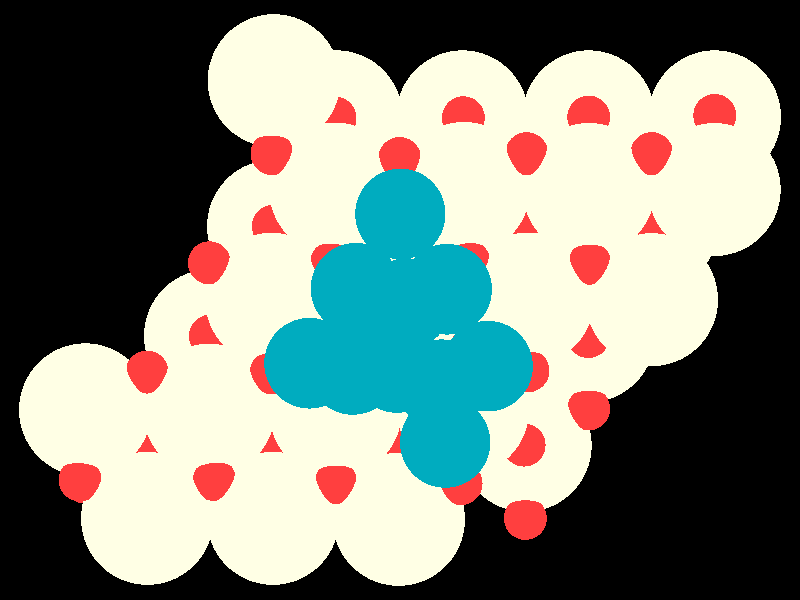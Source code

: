 #include "colors.inc"
#include "finish.inc"

global_settings {assumed_gamma 1 max_trace_level 6}
background {color White transmit 1.0}
camera {orthographic
  right -24.63*x up 18.41*y
  direction 1.00*z
  location <0,0,50.00> look_at <0,0,0>}
light_source {<  2.00,   3.00,  40.00> color White
  area_light <0.70, 0, 0>, <0, 0.70, 0>, 3, 3
  adaptive 1 jitter}

#declare simple = finish {phong 0.7}
#declare pale = finish {ambient 0.5 diffuse 0.85 roughness 0.001 specular 0.200 }
#declare intermediate = finish {ambient 0.3 diffuse 0.6 specular 0.1 roughness 0.04}
#declare vmd = finish {ambient 0.0 diffuse 0.65 phong 0.1 phong_size 40.0 specular 0.5 }
#declare jmol = finish {ambient 0.2 diffuse 0.6 specular 1 roughness 0.001 metallic}
#declare ase2 = finish {ambient 0.05 brilliance 3 diffuse 0.6 metallic specular 0.7 roughness 0.04 reflection 0.15}
#declare ase3 = finish {ambient 0.15 brilliance 2 diffuse 0.6 metallic specular 1.0 roughness 0.001 reflection 0.0}
#declare glass = finish {ambient 0.05 diffuse 0.3 specular 1.0 roughness 0.001}
#declare glass2 = finish {ambient 0.01 diffuse 0.3 specular 1.0 reflection 0.25 roughness 0.001}
#declare Rcell = 0.020;
#declare Rbond = 0.100;

#macro atom(LOC, R, COL, TRANS, FIN)
  sphere{LOC, R texture{pigment{color COL transmit TRANS} finish{FIN}}}
#end
#macro constrain(LOC, R, COL, TRANS FIN)
union{torus{R, Rcell rotate 45*z texture{pigment{color COL transmit TRANS} finish{FIN}}}
      torus{R, Rcell rotate -45*z texture{pigment{color COL transmit TRANS} finish{FIN}}}
      translate LOC}
#end

atom(< -1.96,   5.62,  -7.85>, 2.04, rgb <1.00, 1.00, 0.78>, 0.0, ase3) // #0 
atom(<  3.86,  -4.46,  -7.85>, 2.04, rgb <1.00, 1.00, 0.78>, 0.0, ase3) // #1 
atom(< -5.84,  -1.10,  -7.85>, 2.04, rgb <1.00, 1.00, 0.78>, 0.0, ase3) // #2 
atom(<  5.81,  -1.10,  -7.85>, 2.04, rgb <1.00, 1.00, 0.78>, 0.0, ase3) // #3 
atom(<  1.92,   5.62,  -7.85>, 2.04, rgb <1.00, 1.00, 0.78>, 0.0, ase3) // #4 
atom(<  7.75,   2.26,  -7.85>, 2.04, rgb <1.00, 1.00, 0.78>, 0.0, ase3) // #5 
atom(< -1.96,  -1.10,  -7.85>, 2.04, rgb <1.00, 1.00, 0.78>, 0.0, ase3) // #6 
atom(<  9.69,   5.62,  -7.85>, 2.04, rgb <1.00, 1.00, 0.78>, 0.0, ase3) // #7 
atom(<  5.81,   5.62,  -7.85>, 2.04, rgb <1.00, 1.00, 0.78>, 0.0, ase3) // #8 
atom(< -0.02,  -4.46,  -7.85>, 2.04, rgb <1.00, 1.00, 0.78>, 0.0, ase3) // #9 
atom(<  1.92,  -1.10,  -7.85>, 2.04, rgb <1.00, 1.00, 0.78>, 0.0, ase3) // #10 
atom(< -0.02,   2.26,  -7.85>, 2.04, rgb <1.00, 1.00, 0.78>, 0.0, ase3) // #11 
atom(< -7.78,  -4.46,  -7.85>, 2.04, rgb <1.00, 1.00, 0.78>, 0.0, ase3) // #12 
atom(<  3.86,   2.26,  -7.85>, 2.04, rgb <1.00, 1.00, 0.78>, 0.0, ase3) // #13 
atom(< -3.90,   2.26,  -7.85>, 2.04, rgb <1.00, 1.00, 0.78>, 0.0, ase3) // #14 
atom(< -3.90,  -4.46,  -7.85>, 2.04, rgb <1.00, 1.00, 0.78>, 0.0, ase3) // #15 
atom(< -3.91,  -6.70,  -4.75>, 2.04, rgb <1.00, 1.00, 0.78>, 0.0, ase3) // #16 
atom(<  3.94,   0.03,  -4.76>, 2.04, rgb <1.00, 1.00, 0.78>, 0.0, ase3) // #17 
atom(< -1.99,  -3.42,  -4.78>, 2.04, rgb <1.00, 1.00, 0.78>, 0.0, ase3) // #18 
atom(< -0.04,  -6.73,  -4.75>, 2.04, rgb <1.00, 1.00, 0.78>, 0.0, ase3) // #19 
atom(< -0.04,   0.04,  -4.82>, 2.04, rgb <1.00, 1.00, 0.78>, 0.0, ase3) // #20 
atom(<  1.94,  -3.35,  -4.80>, 2.04, rgb <1.00, 1.00, 0.78>, 0.0, ase3) // #21 
atom(<  1.97,   3.42,  -4.74>, 2.04, rgb <1.00, 1.00, 0.78>, 0.0, ase3) // #22 
atom(<  7.75,   0.01,  -4.75>, 2.04, rgb <1.00, 1.00, 0.78>, 0.0, ase3) // #23 
atom(< -7.78,  -6.70,  -4.65>, 2.04, rgb <1.00, 1.00, 0.78>, 0.0, ase3) // #24 
atom(<  9.68,   3.39,  -4.75>, 2.04, rgb <1.00, 1.00, 0.78>, 0.0, ase3) // #25 
atom(< -5.88,  -3.38,  -4.74>, 2.04, rgb <1.00, 1.00, 0.78>, 0.0, ase3) // #26 
atom(< -9.69,  -3.37,  -4.73>, 2.04, rgb <1.00, 1.00, 0.78>, 0.0, ase3) // #27 
atom(< -3.96,   0.02,  -4.75>, 2.04, rgb <1.00, 1.00, 0.78>, 0.0, ase3) // #28 
atom(<  5.81,   3.39,  -4.76>, 2.04, rgb <1.00, 1.00, 0.78>, 0.0, ase3) // #29 
atom(< -1.99,   3.40,  -4.73>, 2.04, rgb <1.00, 1.00, 0.78>, 0.0, ase3) // #30 
atom(< -3.88,   6.73,  -4.73>, 2.04, rgb <1.00, 1.00, 0.78>, 0.0, ase3) // #31 
atom(< -1.96,   1.14,  -8.65>, 0.66, rgb <1.00, 0.05, 0.05>, 0.0, ase3) // #32 
atom(< -7.78,  -2.22,  -8.65>, 0.66, rgb <1.00, 0.05, 0.05>, 0.0, ase3) // #33 
atom(< -0.02,   4.50,  -8.65>, 0.66, rgb <1.00, 0.05, 0.05>, 0.0, ase3) // #34 
atom(< -9.72,  -5.58,  -8.65>, 0.66, rgb <1.00, 0.05, 0.05>, 0.0, ase3) // #35 
atom(<  3.86,  -2.22,  -8.65>, 0.66, rgb <1.00, 0.05, 0.05>, 0.0, ase3) // #36 
atom(< -3.90,   4.50,  -8.65>, 0.66, rgb <1.00, 0.05, 0.05>, 0.0, ase3) // #37 
atom(<  1.92,   1.14,  -8.65>, 0.66, rgb <1.00, 0.05, 0.05>, 0.0, ase3) // #38 
atom(< -5.84,   1.14,  -8.65>, 0.66, rgb <1.00, 0.05, 0.05>, 0.0, ase3) // #39 
atom(< -5.84,  -5.58,  -8.65>, 0.66, rgb <1.00, 0.05, 0.05>, 0.0, ase3) // #40 
atom(<  7.75,   4.50,  -8.65>, 0.66, rgb <1.00, 0.05, 0.05>, 0.0, ase3) // #41 
atom(< -0.02,  -2.22,  -8.65>, 0.66, rgb <1.00, 0.05, 0.05>, 0.0, ase3) // #42 
atom(< -1.96,  -5.58,  -8.65>, 0.66, rgb <1.00, 0.05, 0.05>, 0.0, ase3) // #43 
atom(< -3.90,  -2.22,  -8.65>, 0.66, rgb <1.00, 0.05, 0.05>, 0.0, ase3) // #44 
atom(<  3.86,   4.50,  -8.65>, 0.66, rgb <1.00, 0.05, 0.05>, 0.0, ase3) // #45 
atom(<  5.81,   1.14,  -8.65>, 0.66, rgb <1.00, 0.05, 0.05>, 0.0, ase3) // #46 
atom(<  1.92,  -5.58,  -8.65>, 0.66, rgb <1.00, 0.05, 0.05>, 0.0, ase3) // #47 
atom(< -3.90,  -6.70,  -7.06>, 0.66, rgb <1.00, 0.05, 0.05>, 0.0, ase3) // #48 
atom(< -1.96,  -3.34,  -7.06>, 0.66, rgb <1.00, 0.05, 0.05>, 0.0, ase3) // #49 
atom(< -0.02,  -6.70,  -7.06>, 0.66, rgb <1.00, 0.05, 0.05>, 0.0, ase3) // #50 
atom(< -3.90,   0.02,  -7.06>, 0.66, rgb <1.00, 0.05, 0.05>, 0.0, ase3) // #51 
atom(< -0.02,   0.02,  -7.06>, 0.66, rgb <1.00, 0.05, 0.05>, 0.0, ase3) // #52 
atom(<  7.75,   0.02,  -7.06>, 0.66, rgb <1.00, 0.05, 0.05>, 0.0, ase3) // #53 
atom(<  1.92,  -3.34,  -7.06>, 0.66, rgb <1.00, 0.05, 0.05>, 0.0, ase3) // #54 
atom(< -5.84,  -3.34,  -7.06>, 0.66, rgb <1.00, 0.05, 0.05>, 0.0, ase3) // #55 
atom(<  5.81,  -3.34,  -7.06>, 0.66, rgb <1.00, 0.05, 0.05>, 0.0, ase3) // #56 
atom(< -7.78,  -6.70,  -7.06>, 0.66, rgb <1.00, 0.05, 0.05>, 0.0, ase3) // #57 
atom(<  3.86,   0.02,  -7.06>, 0.66, rgb <1.00, 0.05, 0.05>, 0.0, ase3) // #58 
atom(<  3.86,  -6.70,  -7.06>, 0.66, rgb <1.00, 0.05, 0.05>, 0.0, ase3) // #59 
atom(<  9.69,   3.38,  -7.06>, 0.66, rgb <1.00, 0.05, 0.05>, 0.0, ase3) // #60 
atom(<  5.81,   3.38,  -7.06>, 0.66, rgb <1.00, 0.05, 0.05>, 0.0, ase3) // #61 
atom(< -1.96,   3.38,  -7.06>, 0.66, rgb <1.00, 0.05, 0.05>, 0.0, ase3) // #62 
atom(<  1.92,   3.38,  -7.06>, 0.66, rgb <1.00, 0.05, 0.05>, 0.0, ase3) // #63 
atom(<  0.01,  -4.52,  -5.56>, 0.66, rgb <1.00, 0.05, 0.05>, 0.0, ase3) // #64 
atom(< -3.90,   2.26,  -5.55>, 0.66, rgb <1.00, 0.05, 0.05>, 0.0, ase3) // #65 
atom(<  9.69,   5.66,  -5.54>, 0.66, rgb <1.00, 0.05, 0.05>, 0.0, ase3) // #66 
atom(<  5.81,   5.61,  -5.56>, 0.66, rgb <1.00, 0.05, 0.05>, 0.0, ase3) // #67 
atom(<  7.75,   2.26,  -5.56>, 0.66, rgb <1.00, 0.05, 0.05>, 0.0, ase3) // #68 
atom(<  1.96,  -1.08,  -5.55>, 0.66, rgb <1.00, 0.05, 0.05>, 0.0, ase3) // #69 
atom(< -2.00,   5.58,  -5.52>, 0.66, rgb <1.00, 0.05, 0.05>, 0.0, ase3) // #70 
atom(< -5.84,  -1.11,  -5.55>, 0.66, rgb <1.00, 0.05, 0.05>, 0.0, ase3) // #71 
atom(< -2.01,  -1.07,  -5.56>, 0.66, rgb <1.00, 0.05, 0.05>, 0.0, ase3) // #72 
atom(< -0.03,   2.23,  -5.56>, 0.66, rgb <1.00, 0.05, 0.05>, 0.0, ase3) // #73 
atom(<  5.80,  -1.12,  -5.55>, 0.66, rgb <1.00, 0.05, 0.05>, 0.0, ase3) // #74 
atom(< -3.89,  -4.43,  -5.58>, 0.66, rgb <1.00, 0.05, 0.05>, 0.0, ase3) // #75 
atom(<  3.89,   2.27,  -5.57>, 0.66, rgb <1.00, 0.05, 0.05>, 0.0, ase3) // #76 
atom(<  1.95,   5.59,  -5.52>, 0.66, rgb <1.00, 0.05, 0.05>, 0.0, ase3) // #77 
atom(< -7.79,  -4.42,  -5.53>, 0.66, rgb <1.00, 0.05, 0.05>, 0.0, ase3) // #78 
atom(<  3.82,  -4.45,  -5.54>, 0.66, rgb <1.00, 0.05, 0.05>, 0.0, ase3) // #79 
atom(< -0.01,   4.34,  -3.77>, 0.66, rgb <1.00, 0.05, 0.05>, 0.0, ase3) // #80 
atom(<  7.75,   4.49,  -3.98>, 0.66, rgb <1.00, 0.05, 0.05>, 0.0, ase3) // #81 
atom(<  3.90,   4.49,  -3.96>, 0.66, rgb <1.00, 0.05, 0.05>, 0.0, ase3) // #82 
atom(< -9.85,  -5.52,  -3.94>, 0.66, rgb <1.00, 0.05, 0.05>, 0.0, ase3) // #83 
atom(< -2.11,   1.14,  -3.85>, 0.66, rgb <1.00, 0.05, 0.05>, 0.0, ase3) // #84 
atom(< -3.97,  -2.23,  -3.85>, 0.66, rgb <1.00, 0.05, 0.05>, 0.0, ase3) // #85 
atom(< -5.71,  -5.51,  -3.93>, 0.66, rgb <1.00, 0.05, 0.05>, 0.0, ase3) // #86 
atom(< -7.79,  -2.21,  -3.95>, 0.66, rgb <1.00, 0.05, 0.05>, 0.0, ase3) // #87 
atom(<  2.12,   1.17,  -3.92>, 0.66, rgb <1.00, 0.05, 0.05>, 0.0, ase3) // #88 
atom(< -0.05,  -2.24,  -4.24>, 0.66, rgb <1.00, 0.05, 0.05>, 0.0, ase3) // #89 
atom(< -1.97,  -5.60,  -4.00>, 0.66, rgb <1.00, 0.05, 0.05>, 0.0, ase3) // #90 
atom(< -5.87,   1.14,  -3.98>, 0.66, rgb <1.00, 0.05, 0.05>, 0.0, ase3) // #91 
atom(<  5.84,   1.13,  -3.98>, 0.66, rgb <1.00, 0.05, 0.05>, 0.0, ase3) // #92 
atom(<  3.94,  -2.17,  -3.81>, 0.66, rgb <1.00, 0.05, 0.05>, 0.0, ase3) // #93 
atom(<  1.88,  -5.63,  -3.78>, 0.66, rgb <1.00, 0.05, 0.05>, 0.0, ase3) // #94 
atom(< -3.94,   4.49,  -3.95>, 0.66, rgb <1.00, 0.05, 0.05>, 0.0, ase3) // #95 
atom(< -0.09,  -2.07,  -2.24>, 1.39, rgb <0.00, 0.41, 0.52>, 0.0, ase3) // #96 
atom(<  1.44,   0.33,  -2.20>, 1.39, rgb <0.00, 0.41, 0.52>, 0.0, ase3) // #97 
atom(<  0.20,  -0.11,  -0.01>, 1.39, rgb <0.00, 0.41, 0.52>, 0.0, ase3) // #98 
atom(< -1.36,   0.36,  -2.10>, 1.39, rgb <0.00, 0.41, 0.52>, 0.0, ase3) // #99 
atom(<  2.70,  -2.03,  -2.15>, 1.39, rgb <0.00, 0.41, 0.52>, 0.0, ase3) // #100 
atom(<  1.39,  -4.37,  -2.11>, 1.39, rgb <0.00, 0.41, 0.52>, 0.0, ase3) // #101 
atom(<  1.28,  -2.60,  -0.02>, 1.39, rgb <0.00, 0.41, 0.52>, 0.0, ase3) // #102 
atom(<  0.01,   2.64,  -2.43>, 1.39, rgb <0.00, 0.41, 0.52>, 0.0, ase3) // #103 
atom(< -2.79,  -1.94,  -2.18>, 1.39, rgb <0.00, 0.41, 0.52>, 0.0, ase3) // #104 
atom(< -1.45,  -2.13,   0.00>, 1.39, rgb <0.00, 0.41, 0.52>, 0.0, ase3) // #105 
